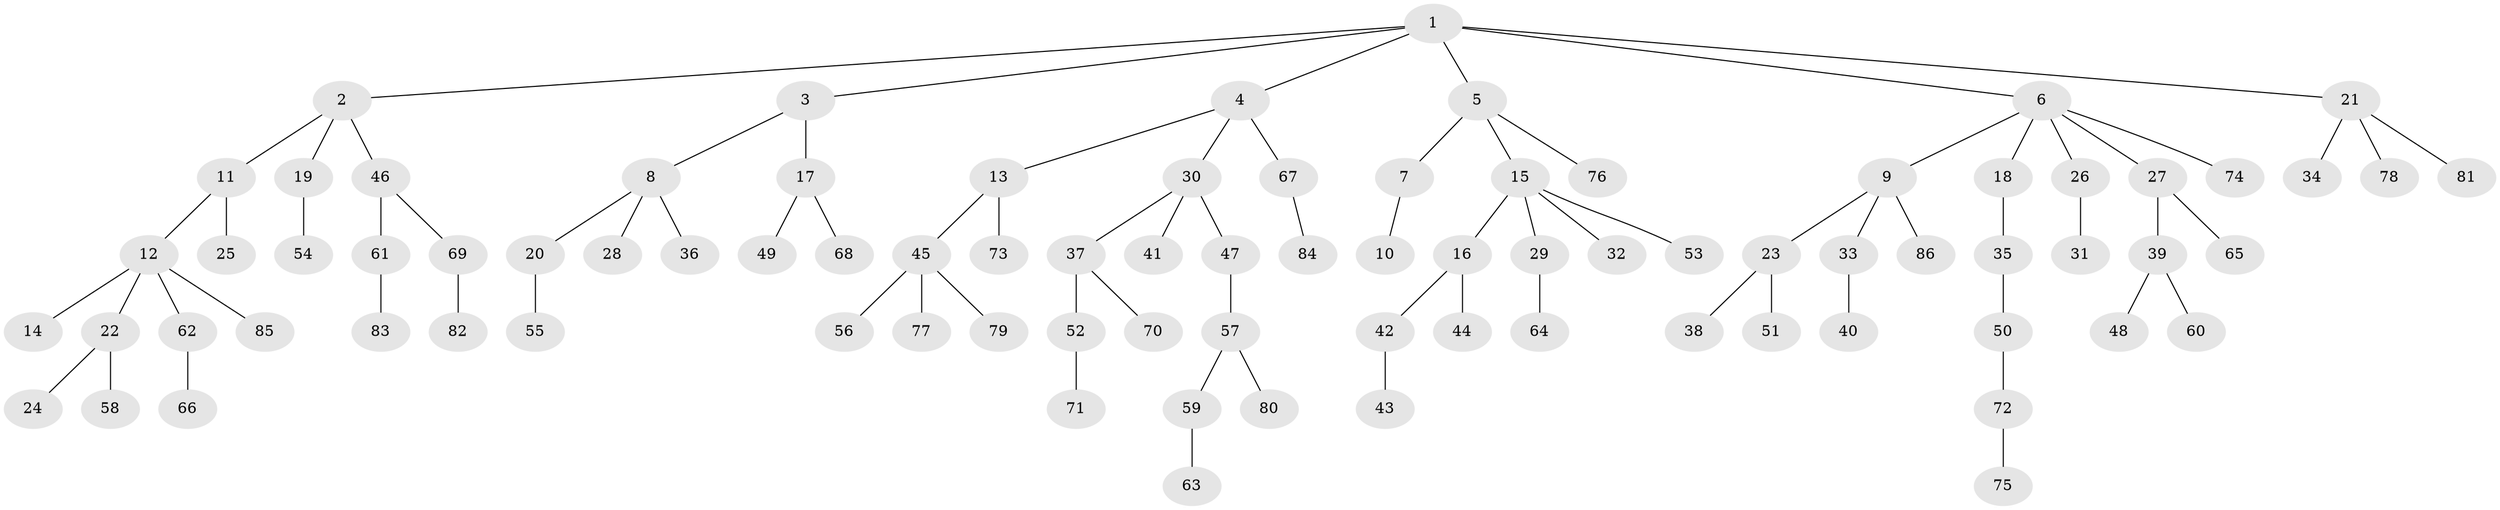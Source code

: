 // Generated by graph-tools (version 1.1) at 2025/36/03/09/25 02:36:57]
// undirected, 86 vertices, 85 edges
graph export_dot {
graph [start="1"]
  node [color=gray90,style=filled];
  1;
  2;
  3;
  4;
  5;
  6;
  7;
  8;
  9;
  10;
  11;
  12;
  13;
  14;
  15;
  16;
  17;
  18;
  19;
  20;
  21;
  22;
  23;
  24;
  25;
  26;
  27;
  28;
  29;
  30;
  31;
  32;
  33;
  34;
  35;
  36;
  37;
  38;
  39;
  40;
  41;
  42;
  43;
  44;
  45;
  46;
  47;
  48;
  49;
  50;
  51;
  52;
  53;
  54;
  55;
  56;
  57;
  58;
  59;
  60;
  61;
  62;
  63;
  64;
  65;
  66;
  67;
  68;
  69;
  70;
  71;
  72;
  73;
  74;
  75;
  76;
  77;
  78;
  79;
  80;
  81;
  82;
  83;
  84;
  85;
  86;
  1 -- 2;
  1 -- 3;
  1 -- 4;
  1 -- 5;
  1 -- 6;
  1 -- 21;
  2 -- 11;
  2 -- 19;
  2 -- 46;
  3 -- 8;
  3 -- 17;
  4 -- 13;
  4 -- 30;
  4 -- 67;
  5 -- 7;
  5 -- 15;
  5 -- 76;
  6 -- 9;
  6 -- 18;
  6 -- 26;
  6 -- 27;
  6 -- 74;
  7 -- 10;
  8 -- 20;
  8 -- 28;
  8 -- 36;
  9 -- 23;
  9 -- 33;
  9 -- 86;
  11 -- 12;
  11 -- 25;
  12 -- 14;
  12 -- 22;
  12 -- 62;
  12 -- 85;
  13 -- 45;
  13 -- 73;
  15 -- 16;
  15 -- 29;
  15 -- 32;
  15 -- 53;
  16 -- 42;
  16 -- 44;
  17 -- 49;
  17 -- 68;
  18 -- 35;
  19 -- 54;
  20 -- 55;
  21 -- 34;
  21 -- 78;
  21 -- 81;
  22 -- 24;
  22 -- 58;
  23 -- 38;
  23 -- 51;
  26 -- 31;
  27 -- 39;
  27 -- 65;
  29 -- 64;
  30 -- 37;
  30 -- 41;
  30 -- 47;
  33 -- 40;
  35 -- 50;
  37 -- 52;
  37 -- 70;
  39 -- 48;
  39 -- 60;
  42 -- 43;
  45 -- 56;
  45 -- 77;
  45 -- 79;
  46 -- 61;
  46 -- 69;
  47 -- 57;
  50 -- 72;
  52 -- 71;
  57 -- 59;
  57 -- 80;
  59 -- 63;
  61 -- 83;
  62 -- 66;
  67 -- 84;
  69 -- 82;
  72 -- 75;
}
